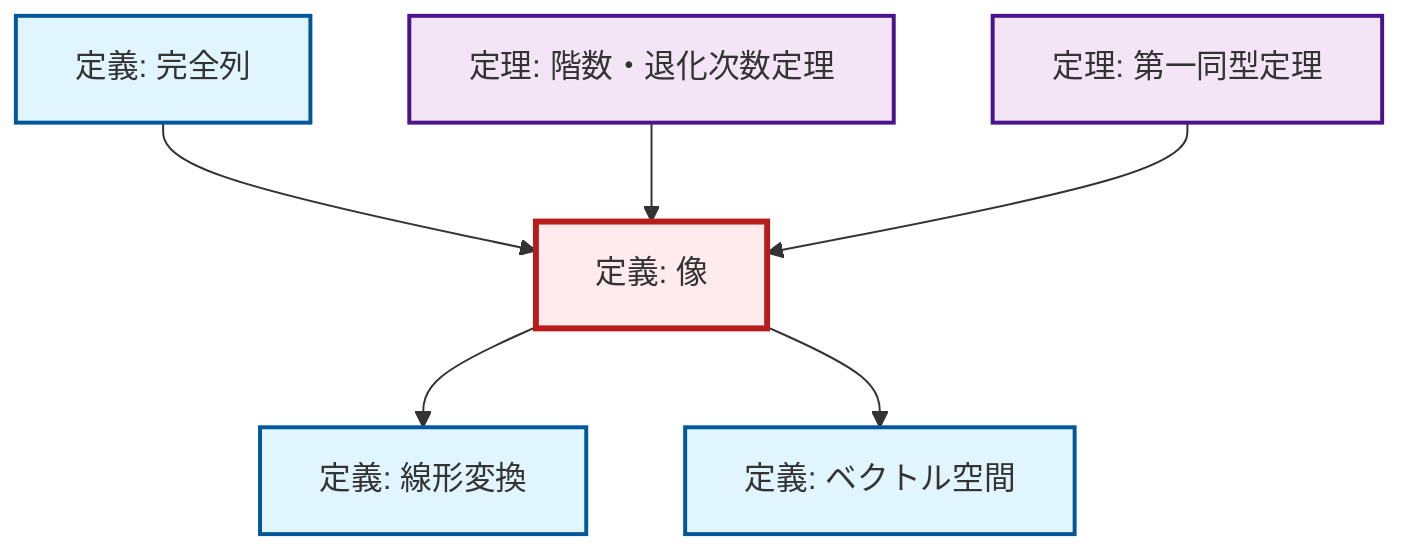 graph TD
    classDef definition fill:#e1f5fe,stroke:#01579b,stroke-width:2px
    classDef theorem fill:#f3e5f5,stroke:#4a148c,stroke-width:2px
    classDef axiom fill:#fff3e0,stroke:#e65100,stroke-width:2px
    classDef example fill:#e8f5e9,stroke:#1b5e20,stroke-width:2px
    classDef current fill:#ffebee,stroke:#b71c1c,stroke-width:3px
    def-exact-sequence["定義: 完全列"]:::definition
    def-image["定義: 像"]:::definition
    def-linear-transformation["定義: 線形変換"]:::definition
    def-vector-space["定義: ベクトル空間"]:::definition
    thm-first-isomorphism["定理: 第一同型定理"]:::theorem
    thm-rank-nullity["定理: 階数・退化次数定理"]:::theorem
    def-exact-sequence --> def-image
    def-image --> def-linear-transformation
    thm-rank-nullity --> def-image
    thm-first-isomorphism --> def-image
    def-image --> def-vector-space
    class def-image current
